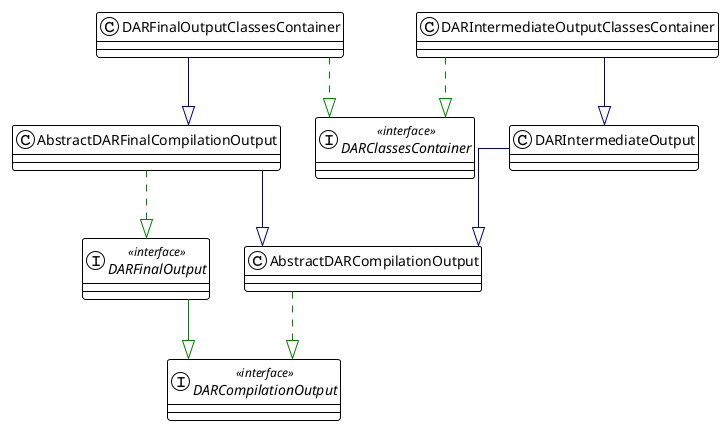 @startuml

!theme plain
top to bottom direction
skinparam linetype ortho

class AbstractDARCompilationOutput
class AbstractDARFinalCompilationOutput
interface DARClassesContainer << interface >>
interface DARCompilationOutput << interface >>
interface DARFinalOutput << interface >>
class DARFinalOutputClassesContainer
class DARIntermediateOutput
class DARIntermediateOutputClassesContainer

AbstractDARCompilationOutput           -[#008200,dashed]-^  DARCompilationOutput                  
AbstractDARFinalCompilationOutput      -[#000082,plain]-^  AbstractDARCompilationOutput          
AbstractDARFinalCompilationOutput      -[#008200,dashed]-^  DARFinalOutput                        
DARFinalOutput                         -[#008200,plain]-^  DARCompilationOutput                  
DARFinalOutputClassesContainer         -[#000082,plain]-^  AbstractDARFinalCompilationOutput     
DARFinalOutputClassesContainer         -[#008200,dashed]-^  DARClassesContainer                   
DARIntermediateOutput                  -[#000082,plain]-^  AbstractDARCompilationOutput          
DARIntermediateOutputClassesContainer  -[#008200,dashed]-^  DARClassesContainer                   
DARIntermediateOutputClassesContainer  -[#000082,plain]-^  DARIntermediateOutput                 
@enduml
